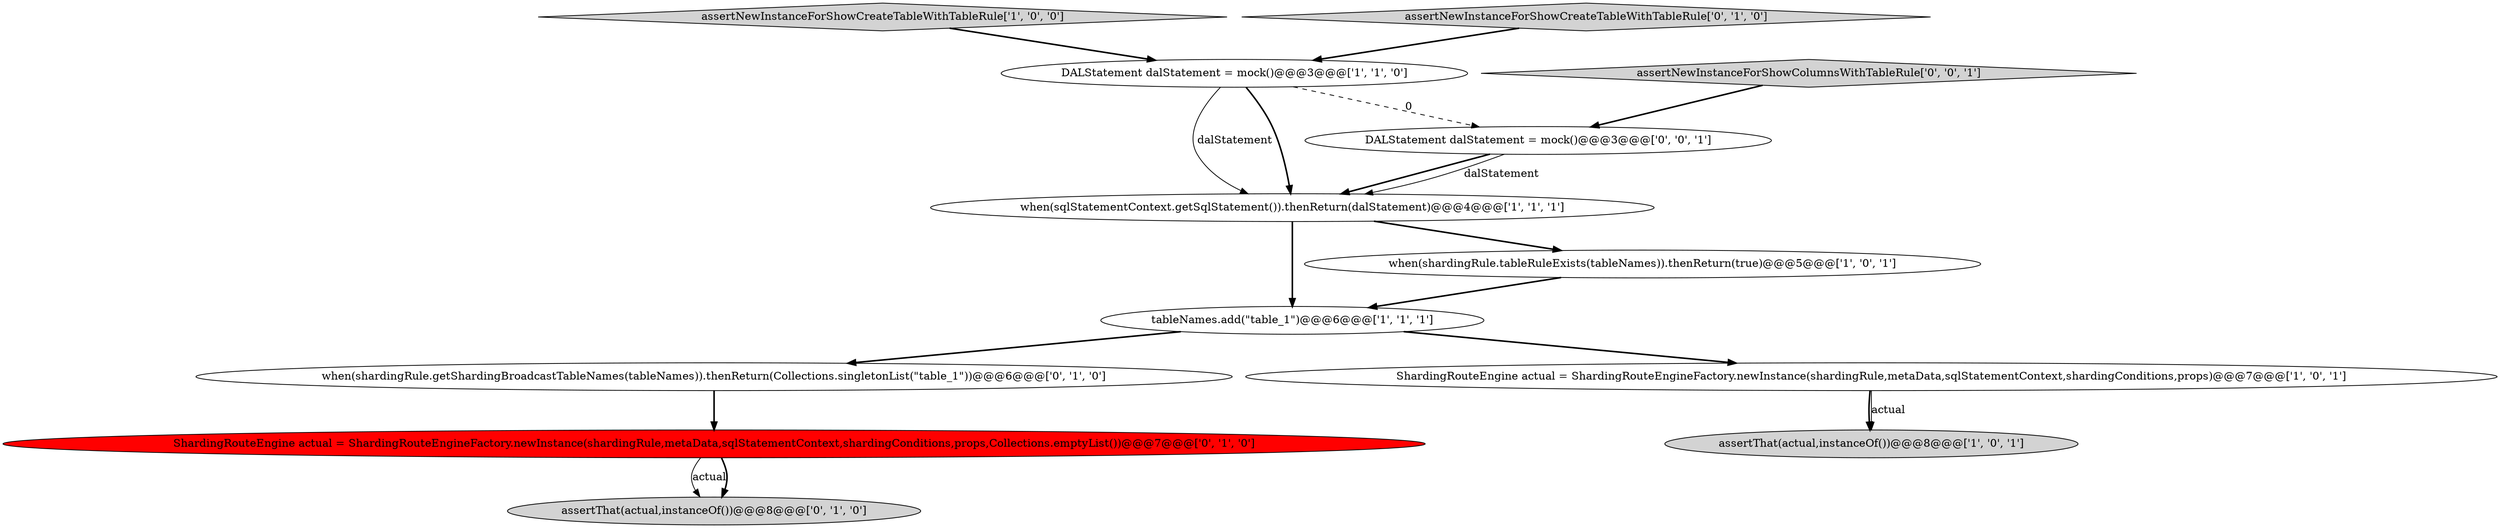 digraph {
2 [style = filled, label = "assertNewInstanceForShowCreateTableWithTableRule['1', '0', '0']", fillcolor = lightgray, shape = diamond image = "AAA0AAABBB1BBB"];
7 [style = filled, label = "assertNewInstanceForShowCreateTableWithTableRule['0', '1', '0']", fillcolor = lightgray, shape = diamond image = "AAA0AAABBB2BBB"];
1 [style = filled, label = "tableNames.add(\"table_1\")@@@6@@@['1', '1', '1']", fillcolor = white, shape = ellipse image = "AAA0AAABBB1BBB"];
10 [style = filled, label = "when(shardingRule.getShardingBroadcastTableNames(tableNames)).thenReturn(Collections.singletonList(\"table_1\"))@@@6@@@['0', '1', '0']", fillcolor = white, shape = ellipse image = "AAA0AAABBB2BBB"];
0 [style = filled, label = "when(shardingRule.tableRuleExists(tableNames)).thenReturn(true)@@@5@@@['1', '0', '1']", fillcolor = white, shape = ellipse image = "AAA0AAABBB1BBB"];
11 [style = filled, label = "assertNewInstanceForShowColumnsWithTableRule['0', '0', '1']", fillcolor = lightgray, shape = diamond image = "AAA0AAABBB3BBB"];
3 [style = filled, label = "when(sqlStatementContext.getSqlStatement()).thenReturn(dalStatement)@@@4@@@['1', '1', '1']", fillcolor = white, shape = ellipse image = "AAA0AAABBB1BBB"];
12 [style = filled, label = "DALStatement dalStatement = mock()@@@3@@@['0', '0', '1']", fillcolor = white, shape = ellipse image = "AAA0AAABBB3BBB"];
8 [style = filled, label = "ShardingRouteEngine actual = ShardingRouteEngineFactory.newInstance(shardingRule,metaData,sqlStatementContext,shardingConditions,props,Collections.emptyList())@@@7@@@['0', '1', '0']", fillcolor = red, shape = ellipse image = "AAA1AAABBB2BBB"];
9 [style = filled, label = "assertThat(actual,instanceOf())@@@8@@@['0', '1', '0']", fillcolor = lightgray, shape = ellipse image = "AAA0AAABBB2BBB"];
5 [style = filled, label = "ShardingRouteEngine actual = ShardingRouteEngineFactory.newInstance(shardingRule,metaData,sqlStatementContext,shardingConditions,props)@@@7@@@['1', '0', '1']", fillcolor = white, shape = ellipse image = "AAA0AAABBB1BBB"];
4 [style = filled, label = "DALStatement dalStatement = mock()@@@3@@@['1', '1', '0']", fillcolor = white, shape = ellipse image = "AAA0AAABBB1BBB"];
6 [style = filled, label = "assertThat(actual,instanceOf())@@@8@@@['1', '0', '1']", fillcolor = lightgray, shape = ellipse image = "AAA0AAABBB1BBB"];
4->3 [style = solid, label="dalStatement"];
1->5 [style = bold, label=""];
4->3 [style = bold, label=""];
8->9 [style = solid, label="actual"];
12->3 [style = bold, label=""];
11->12 [style = bold, label=""];
7->4 [style = bold, label=""];
12->3 [style = solid, label="dalStatement"];
5->6 [style = bold, label=""];
3->1 [style = bold, label=""];
10->8 [style = bold, label=""];
1->10 [style = bold, label=""];
2->4 [style = bold, label=""];
0->1 [style = bold, label=""];
3->0 [style = bold, label=""];
4->12 [style = dashed, label="0"];
5->6 [style = solid, label="actual"];
8->9 [style = bold, label=""];
}
